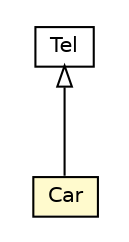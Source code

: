 #!/usr/local/bin/dot
#
# Class diagram 
# Generated by UMLGraph version R5_6-24-gf6e263 (http://www.umlgraph.org/)
#

digraph G {
	edge [fontname="Helvetica",fontsize=10,labelfontname="Helvetica",labelfontsize=10];
	node [fontname="Helvetica",fontsize=10,shape=plaintext];
	nodesep=0.25;
	ranksep=0.5;
	// org.universAAL.ontology.vcard.Car
	c91576 [label=<<table title="org.universAAL.ontology.vcard.Car" border="0" cellborder="1" cellspacing="0" cellpadding="2" port="p" bgcolor="lemonChiffon" href="./Car.html">
		<tr><td><table border="0" cellspacing="0" cellpadding="1">
<tr><td align="center" balign="center"> Car </td></tr>
		</table></td></tr>
		</table>>, URL="./Car.html", fontname="Helvetica", fontcolor="black", fontsize=10.0];
	// org.universAAL.ontology.vcard.Tel
	c91587 [label=<<table title="org.universAAL.ontology.vcard.Tel" border="0" cellborder="1" cellspacing="0" cellpadding="2" port="p" href="./Tel.html">
		<tr><td><table border="0" cellspacing="0" cellpadding="1">
<tr><td align="center" balign="center"> Tel </td></tr>
		</table></td></tr>
		</table>>, URL="./Tel.html", fontname="Helvetica", fontcolor="black", fontsize=10.0];
	//org.universAAL.ontology.vcard.Car extends org.universAAL.ontology.vcard.Tel
	c91587:p -> c91576:p [dir=back,arrowtail=empty];
}

